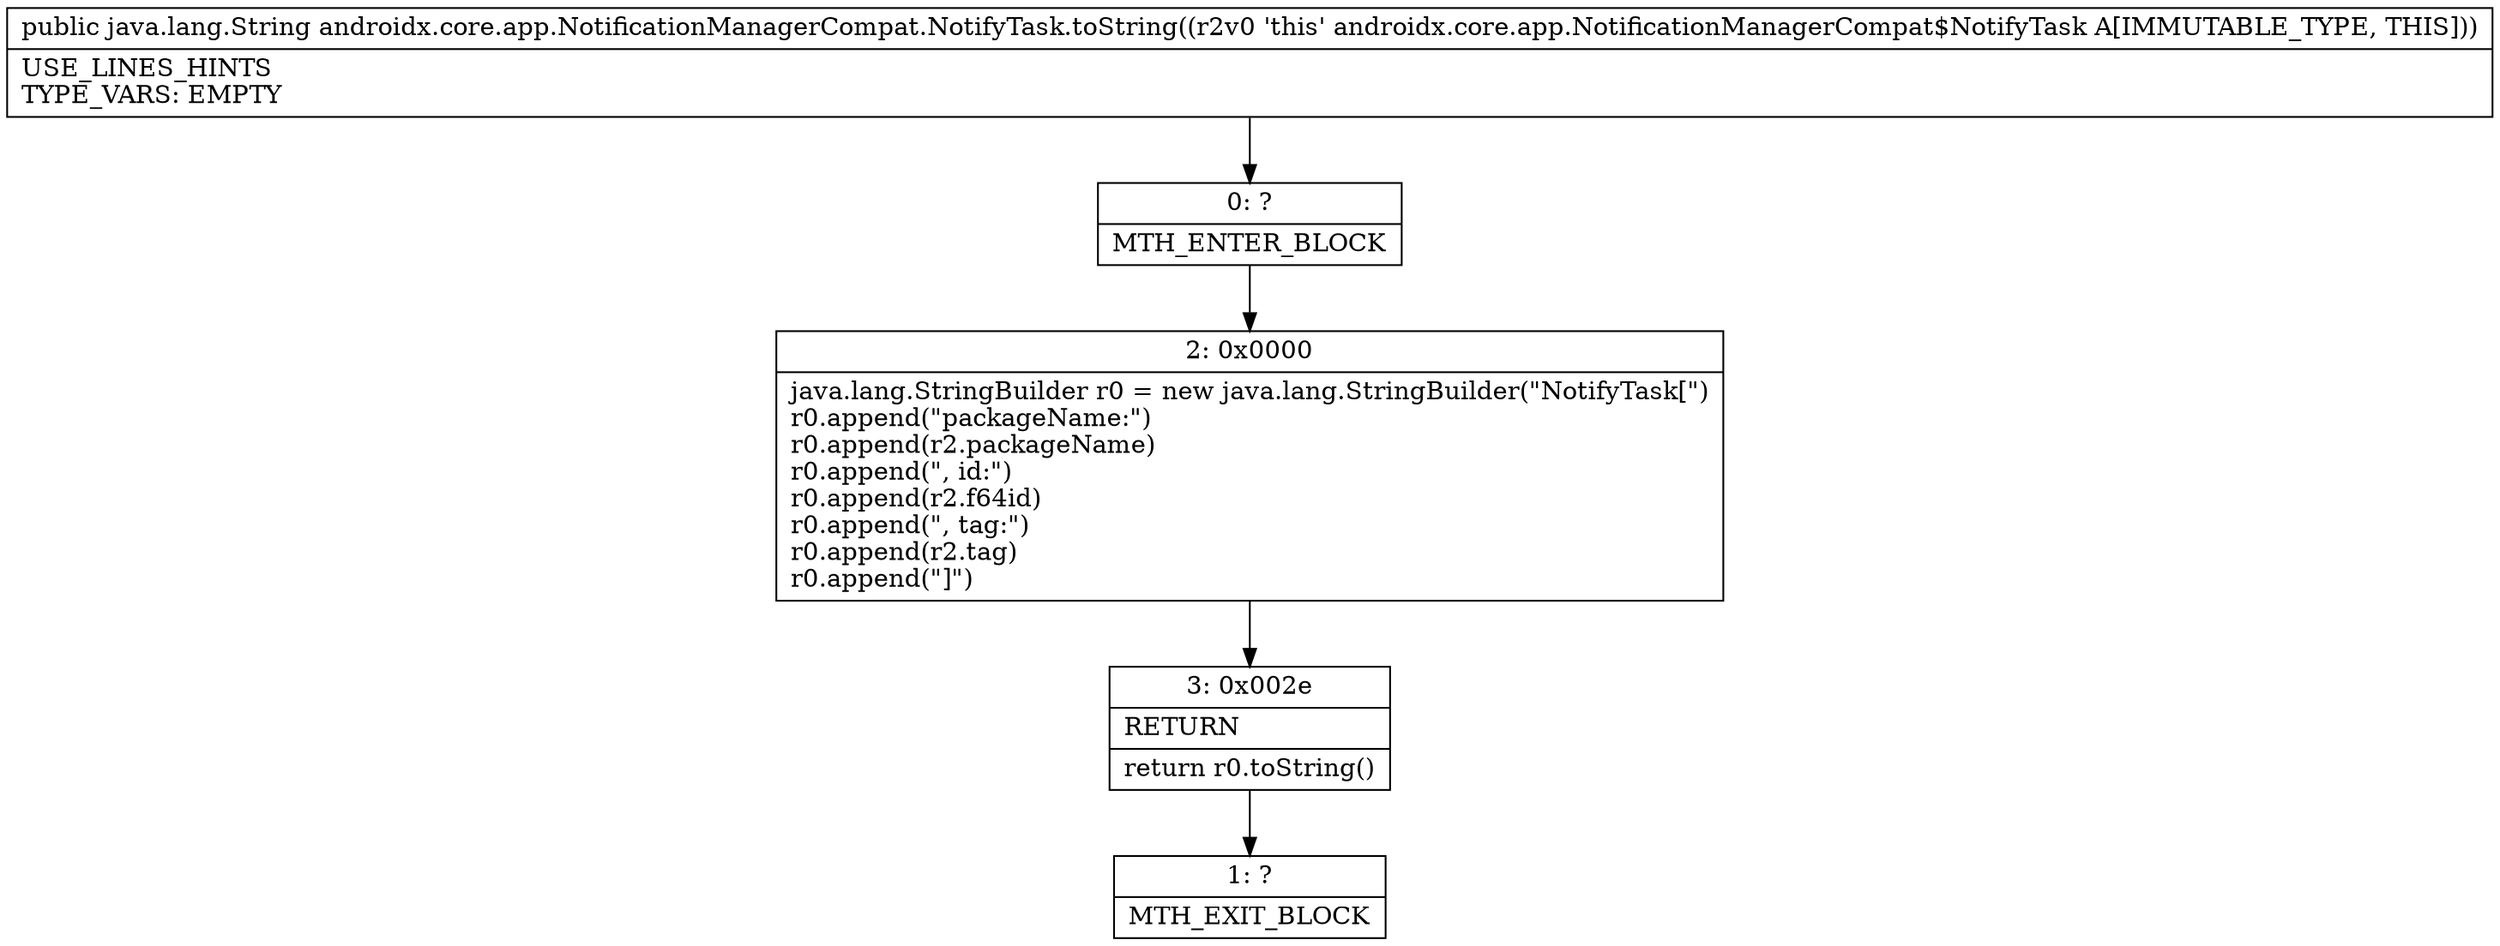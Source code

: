 digraph "CFG forandroidx.core.app.NotificationManagerCompat.NotifyTask.toString()Ljava\/lang\/String;" {
Node_0 [shape=record,label="{0\:\ ?|MTH_ENTER_BLOCK\l}"];
Node_2 [shape=record,label="{2\:\ 0x0000|java.lang.StringBuilder r0 = new java.lang.StringBuilder(\"NotifyTask[\")\lr0.append(\"packageName:\")\lr0.append(r2.packageName)\lr0.append(\", id:\")\lr0.append(r2.f64id)\lr0.append(\", tag:\")\lr0.append(r2.tag)\lr0.append(\"]\")\l}"];
Node_3 [shape=record,label="{3\:\ 0x002e|RETURN\l|return r0.toString()\l}"];
Node_1 [shape=record,label="{1\:\ ?|MTH_EXIT_BLOCK\l}"];
MethodNode[shape=record,label="{public java.lang.String androidx.core.app.NotificationManagerCompat.NotifyTask.toString((r2v0 'this' androidx.core.app.NotificationManagerCompat$NotifyTask A[IMMUTABLE_TYPE, THIS]))  | USE_LINES_HINTS\lTYPE_VARS: EMPTY\l}"];
MethodNode -> Node_0;Node_0 -> Node_2;
Node_2 -> Node_3;
Node_3 -> Node_1;
}

